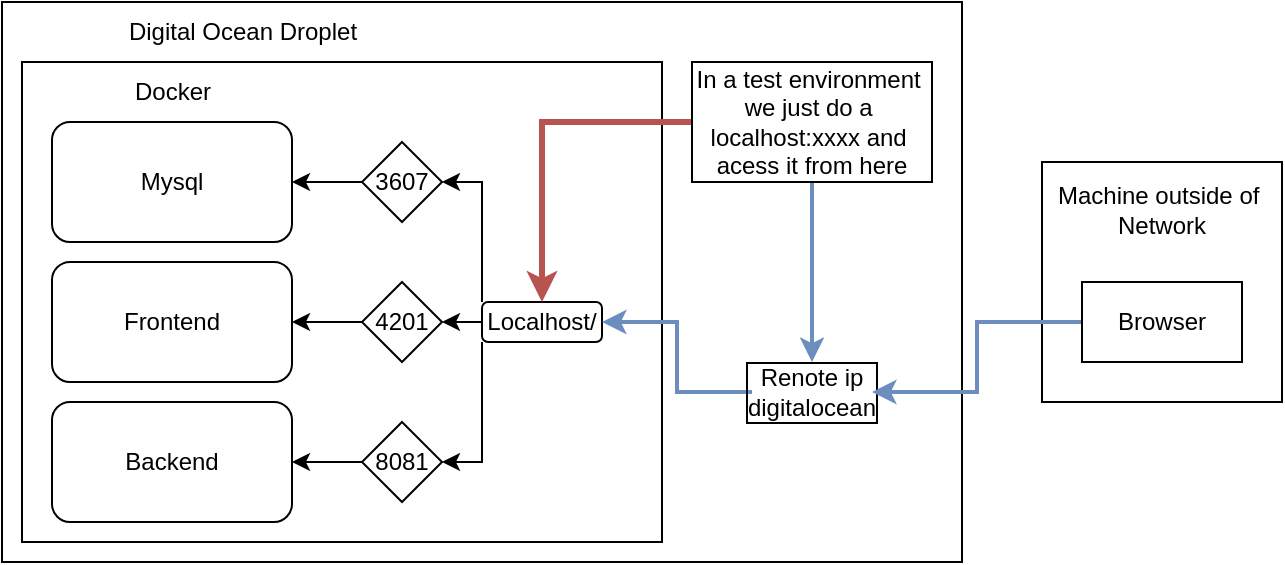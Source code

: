 <mxfile version="22.0.4" type="github">
  <diagram name="Page-1" id="SEeTiFl5rVw57Y517ee5">
    <mxGraphModel dx="880" dy="478" grid="1" gridSize="10" guides="1" tooltips="1" connect="1" arrows="1" fold="1" page="1" pageScale="1" pageWidth="850" pageHeight="1100" math="0" shadow="0">
      <root>
        <mxCell id="0" />
        <mxCell id="1" parent="0" />
        <mxCell id="GByR40YoezbTgpoBRod4-1" value="" style="rounded=0;whiteSpace=wrap;html=1;" vertex="1" parent="1">
          <mxGeometry x="80" y="80" width="480" height="280" as="geometry" />
        </mxCell>
        <mxCell id="GByR40YoezbTgpoBRod4-3" value="Machine outside of&amp;nbsp;&lt;br&gt;Network&lt;br&gt;&lt;br&gt;&lt;br&gt;&lt;br&gt;&lt;br&gt;&lt;br&gt;" style="rounded=0;whiteSpace=wrap;html=1;" vertex="1" parent="1">
          <mxGeometry x="600" y="160" width="120" height="120" as="geometry" />
        </mxCell>
        <mxCell id="GByR40YoezbTgpoBRod4-4" value="Digital Ocean Droplet" style="text;html=1;align=center;verticalAlign=middle;resizable=0;points=[];autosize=1;strokeColor=none;fillColor=none;" vertex="1" parent="1">
          <mxGeometry x="130" y="80" width="140" height="30" as="geometry" />
        </mxCell>
        <mxCell id="GByR40YoezbTgpoBRod4-9" value="" style="rounded=0;whiteSpace=wrap;html=1;" vertex="1" parent="1">
          <mxGeometry x="90" y="110" width="320" height="240" as="geometry" />
        </mxCell>
        <mxCell id="GByR40YoezbTgpoBRod4-10" value="Docker" style="text;html=1;align=center;verticalAlign=middle;resizable=0;points=[];autosize=1;strokeColor=none;fillColor=none;" vertex="1" parent="1">
          <mxGeometry x="135" y="110" width="60" height="30" as="geometry" />
        </mxCell>
        <mxCell id="GByR40YoezbTgpoBRod4-5" value="Mysql" style="rounded=1;whiteSpace=wrap;html=1;" vertex="1" parent="1">
          <mxGeometry x="105" y="140" width="120" height="60" as="geometry" />
        </mxCell>
        <mxCell id="GByR40YoezbTgpoBRod4-6" value="Frontend" style="rounded=1;whiteSpace=wrap;html=1;" vertex="1" parent="1">
          <mxGeometry x="105" y="210" width="120" height="60" as="geometry" />
        </mxCell>
        <mxCell id="GByR40YoezbTgpoBRod4-7" value="Backend" style="rounded=1;whiteSpace=wrap;html=1;" vertex="1" parent="1">
          <mxGeometry x="105" y="280" width="120" height="60" as="geometry" />
        </mxCell>
        <mxCell id="GByR40YoezbTgpoBRod4-14" style="edgeStyle=orthogonalEdgeStyle;rounded=0;orthogonalLoop=1;jettySize=auto;html=1;exitX=0;exitY=0.5;exitDx=0;exitDy=0;entryX=1;entryY=0.5;entryDx=0;entryDy=0;" edge="1" parent="1" source="GByR40YoezbTgpoBRod4-11" target="GByR40YoezbTgpoBRod4-5">
          <mxGeometry relative="1" as="geometry" />
        </mxCell>
        <mxCell id="GByR40YoezbTgpoBRod4-11" value="3607" style="rhombus;whiteSpace=wrap;html=1;" vertex="1" parent="1">
          <mxGeometry x="260" y="150" width="40" height="40" as="geometry" />
        </mxCell>
        <mxCell id="GByR40YoezbTgpoBRod4-15" style="edgeStyle=orthogonalEdgeStyle;rounded=0;orthogonalLoop=1;jettySize=auto;html=1;exitX=0;exitY=0.5;exitDx=0;exitDy=0;entryX=1;entryY=0.5;entryDx=0;entryDy=0;" edge="1" parent="1" source="GByR40YoezbTgpoBRod4-12" target="GByR40YoezbTgpoBRod4-6">
          <mxGeometry relative="1" as="geometry" />
        </mxCell>
        <mxCell id="GByR40YoezbTgpoBRod4-12" value="4201" style="rhombus;whiteSpace=wrap;html=1;" vertex="1" parent="1">
          <mxGeometry x="260" y="220" width="40" height="40" as="geometry" />
        </mxCell>
        <mxCell id="GByR40YoezbTgpoBRod4-16" style="edgeStyle=orthogonalEdgeStyle;rounded=0;orthogonalLoop=1;jettySize=auto;html=1;exitX=0;exitY=0.5;exitDx=0;exitDy=0;entryX=1;entryY=0.5;entryDx=0;entryDy=0;" edge="1" parent="1" source="GByR40YoezbTgpoBRod4-13" target="GByR40YoezbTgpoBRod4-7">
          <mxGeometry relative="1" as="geometry" />
        </mxCell>
        <mxCell id="GByR40YoezbTgpoBRod4-13" value="8081" style="rhombus;whiteSpace=wrap;html=1;" vertex="1" parent="1">
          <mxGeometry x="260" y="290" width="40" height="40" as="geometry" />
        </mxCell>
        <mxCell id="GByR40YoezbTgpoBRod4-19" style="edgeStyle=orthogonalEdgeStyle;rounded=0;orthogonalLoop=1;jettySize=auto;html=1;exitX=0;exitY=0;exitDx=0;exitDy=0;entryX=1;entryY=0.5;entryDx=0;entryDy=0;" edge="1" parent="1" source="GByR40YoezbTgpoBRod4-18" target="GByR40YoezbTgpoBRod4-11">
          <mxGeometry relative="1" as="geometry" />
        </mxCell>
        <mxCell id="GByR40YoezbTgpoBRod4-20" style="edgeStyle=orthogonalEdgeStyle;rounded=0;orthogonalLoop=1;jettySize=auto;html=1;exitX=0;exitY=0.5;exitDx=0;exitDy=0;entryX=1;entryY=0.5;entryDx=0;entryDy=0;" edge="1" parent="1" source="GByR40YoezbTgpoBRod4-18" target="GByR40YoezbTgpoBRod4-12">
          <mxGeometry relative="1" as="geometry" />
        </mxCell>
        <mxCell id="GByR40YoezbTgpoBRod4-21" style="edgeStyle=orthogonalEdgeStyle;rounded=0;orthogonalLoop=1;jettySize=auto;html=1;exitX=0;exitY=1;exitDx=0;exitDy=0;entryX=1;entryY=0.5;entryDx=0;entryDy=0;" edge="1" parent="1" source="GByR40YoezbTgpoBRod4-18" target="GByR40YoezbTgpoBRod4-13">
          <mxGeometry relative="1" as="geometry" />
        </mxCell>
        <mxCell id="GByR40YoezbTgpoBRod4-18" value="Localhost/" style="rounded=1;whiteSpace=wrap;html=1;" vertex="1" parent="1">
          <mxGeometry x="320" y="230" width="60" height="20" as="geometry" />
        </mxCell>
        <mxCell id="GByR40YoezbTgpoBRod4-24" style="edgeStyle=orthogonalEdgeStyle;rounded=0;orthogonalLoop=1;jettySize=auto;html=1;exitX=0;exitY=0.5;exitDx=0;exitDy=0;entryX=0.5;entryY=0;entryDx=0;entryDy=0;fillColor=#f8cecc;strokeColor=#b85450;strokeWidth=3;" edge="1" parent="1" source="GByR40YoezbTgpoBRod4-23" target="GByR40YoezbTgpoBRod4-18">
          <mxGeometry relative="1" as="geometry" />
        </mxCell>
        <mxCell id="GByR40YoezbTgpoBRod4-32" style="edgeStyle=orthogonalEdgeStyle;rounded=1;orthogonalLoop=1;jettySize=auto;html=1;exitX=0.5;exitY=1;exitDx=0;exitDy=0;entryX=0.5;entryY=0;entryDx=0;entryDy=0;fillColor=#dae8fc;strokeColor=#6c8ebf;strokeWidth=2;" edge="1" parent="1" source="GByR40YoezbTgpoBRod4-23" target="GByR40YoezbTgpoBRod4-28">
          <mxGeometry relative="1" as="geometry" />
        </mxCell>
        <mxCell id="GByR40YoezbTgpoBRod4-23" value="In a test environment&amp;nbsp;&lt;br&gt;we just do a&amp;nbsp;&lt;br&gt;localhost:xxxx and&amp;nbsp;&lt;br&gt;acess it from here" style="rounded=0;whiteSpace=wrap;html=1;" vertex="1" parent="1">
          <mxGeometry x="425" y="110" width="120" height="60" as="geometry" />
        </mxCell>
        <mxCell id="GByR40YoezbTgpoBRod4-31" style="edgeStyle=orthogonalEdgeStyle;rounded=0;orthogonalLoop=1;jettySize=auto;html=1;exitX=0;exitY=0.5;exitDx=0;exitDy=0;entryX=1;entryY=0.5;entryDx=0;entryDy=0;fillColor=#dae8fc;strokeColor=#6c8ebf;strokeWidth=2;" edge="1" parent="1" source="GByR40YoezbTgpoBRod4-28" target="GByR40YoezbTgpoBRod4-18">
          <mxGeometry relative="1" as="geometry" />
        </mxCell>
        <mxCell id="GByR40YoezbTgpoBRod4-28" value="Renote ip digitalocean&lt;br&gt;" style="text;html=1;strokeColor=none;fillColor=none;align=center;verticalAlign=middle;whiteSpace=wrap;rounded=0;labelBorderColor=default;" vertex="1" parent="1">
          <mxGeometry x="455" y="260" width="60" height="30" as="geometry" />
        </mxCell>
        <mxCell id="GByR40YoezbTgpoBRod4-30" style="edgeStyle=orthogonalEdgeStyle;orthogonalLoop=1;jettySize=auto;html=1;exitX=0;exitY=0.5;exitDx=0;exitDy=0;entryX=1;entryY=0.5;entryDx=0;entryDy=0;fillColor=#dae8fc;strokeColor=#6c8ebf;strokeWidth=2;rounded=0;" edge="1" parent="1" source="GByR40YoezbTgpoBRod4-29" target="GByR40YoezbTgpoBRod4-28">
          <mxGeometry relative="1" as="geometry" />
        </mxCell>
        <mxCell id="GByR40YoezbTgpoBRod4-29" value="Browser" style="rounded=0;whiteSpace=wrap;html=1;" vertex="1" parent="1">
          <mxGeometry x="620" y="220" width="80" height="40" as="geometry" />
        </mxCell>
      </root>
    </mxGraphModel>
  </diagram>
</mxfile>
